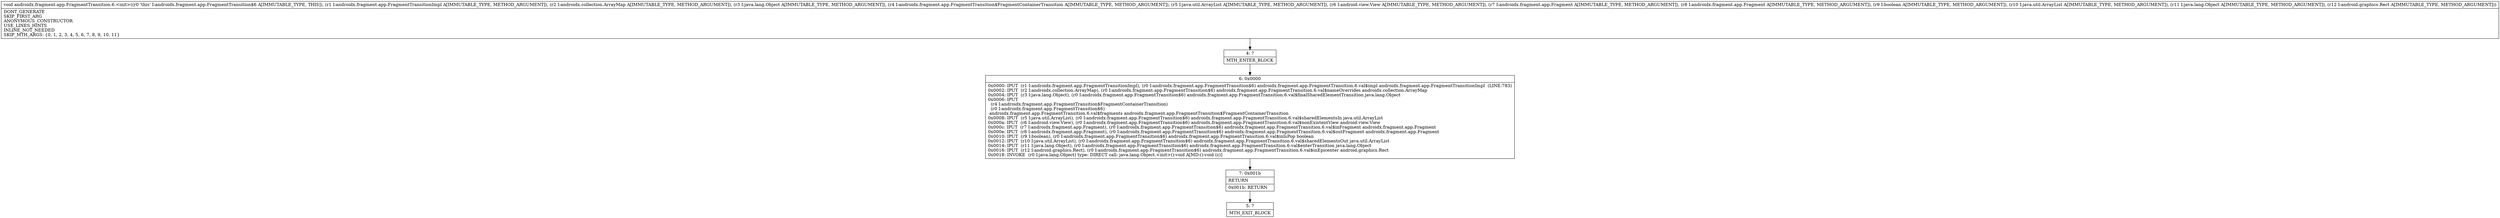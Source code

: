 digraph "CFG forandroidx.fragment.app.FragmentTransition.6.\<init\>(Landroidx\/fragment\/app\/FragmentTransitionImpl;Landroidx\/collection\/ArrayMap;Ljava\/lang\/Object;Landroidx\/fragment\/app\/FragmentTransition$FragmentContainerTransition;Ljava\/util\/ArrayList;Landroid\/view\/View;Landroidx\/fragment\/app\/Fragment;Landroidx\/fragment\/app\/Fragment;ZLjava\/util\/ArrayList;Ljava\/lang\/Object;Landroid\/graphics\/Rect;)V" {
Node_4 [shape=record,label="{4\:\ ?|MTH_ENTER_BLOCK\l}"];
Node_6 [shape=record,label="{6\:\ 0x0000|0x0000: IPUT  (r1 I:androidx.fragment.app.FragmentTransitionImpl), (r0 I:androidx.fragment.app.FragmentTransition$6) androidx.fragment.app.FragmentTransition.6.val$impl androidx.fragment.app.FragmentTransitionImpl  (LINE:783)\l0x0002: IPUT  (r2 I:androidx.collection.ArrayMap), (r0 I:androidx.fragment.app.FragmentTransition$6) androidx.fragment.app.FragmentTransition.6.val$nameOverrides androidx.collection.ArrayMap \l0x0004: IPUT  (r3 I:java.lang.Object), (r0 I:androidx.fragment.app.FragmentTransition$6) androidx.fragment.app.FragmentTransition.6.val$finalSharedElementTransition java.lang.Object \l0x0006: IPUT  \l  (r4 I:androidx.fragment.app.FragmentTransition$FragmentContainerTransition)\l  (r0 I:androidx.fragment.app.FragmentTransition$6)\l androidx.fragment.app.FragmentTransition.6.val$fragments androidx.fragment.app.FragmentTransition$FragmentContainerTransition \l0x0008: IPUT  (r5 I:java.util.ArrayList), (r0 I:androidx.fragment.app.FragmentTransition$6) androidx.fragment.app.FragmentTransition.6.val$sharedElementsIn java.util.ArrayList \l0x000a: IPUT  (r6 I:android.view.View), (r0 I:androidx.fragment.app.FragmentTransition$6) androidx.fragment.app.FragmentTransition.6.val$nonExistentView android.view.View \l0x000c: IPUT  (r7 I:androidx.fragment.app.Fragment), (r0 I:androidx.fragment.app.FragmentTransition$6) androidx.fragment.app.FragmentTransition.6.val$inFragment androidx.fragment.app.Fragment \l0x000e: IPUT  (r8 I:androidx.fragment.app.Fragment), (r0 I:androidx.fragment.app.FragmentTransition$6) androidx.fragment.app.FragmentTransition.6.val$outFragment androidx.fragment.app.Fragment \l0x0010: IPUT  (r9 I:boolean), (r0 I:androidx.fragment.app.FragmentTransition$6) androidx.fragment.app.FragmentTransition.6.val$inIsPop boolean \l0x0012: IPUT  (r10 I:java.util.ArrayList), (r0 I:androidx.fragment.app.FragmentTransition$6) androidx.fragment.app.FragmentTransition.6.val$sharedElementsOut java.util.ArrayList \l0x0014: IPUT  (r11 I:java.lang.Object), (r0 I:androidx.fragment.app.FragmentTransition$6) androidx.fragment.app.FragmentTransition.6.val$enterTransition java.lang.Object \l0x0016: IPUT  (r12 I:android.graphics.Rect), (r0 I:androidx.fragment.app.FragmentTransition$6) androidx.fragment.app.FragmentTransition.6.val$inEpicenter android.graphics.Rect \l0x0018: INVOKE  (r0 I:java.lang.Object) type: DIRECT call: java.lang.Object.\<init\>():void A[MD:():void (c)]\l}"];
Node_7 [shape=record,label="{7\:\ 0x001b|RETURN\l|0x001b: RETURN   \l}"];
Node_5 [shape=record,label="{5\:\ ?|MTH_EXIT_BLOCK\l}"];
MethodNode[shape=record,label="{void androidx.fragment.app.FragmentTransition.6.\<init\>((r0 'this' I:androidx.fragment.app.FragmentTransition$6 A[IMMUTABLE_TYPE, THIS]), (r1 I:androidx.fragment.app.FragmentTransitionImpl A[IMMUTABLE_TYPE, METHOD_ARGUMENT]), (r2 I:androidx.collection.ArrayMap A[IMMUTABLE_TYPE, METHOD_ARGUMENT]), (r3 I:java.lang.Object A[IMMUTABLE_TYPE, METHOD_ARGUMENT]), (r4 I:androidx.fragment.app.FragmentTransition$FragmentContainerTransition A[IMMUTABLE_TYPE, METHOD_ARGUMENT]), (r5 I:java.util.ArrayList A[IMMUTABLE_TYPE, METHOD_ARGUMENT]), (r6 I:android.view.View A[IMMUTABLE_TYPE, METHOD_ARGUMENT]), (r7 I:androidx.fragment.app.Fragment A[IMMUTABLE_TYPE, METHOD_ARGUMENT]), (r8 I:androidx.fragment.app.Fragment A[IMMUTABLE_TYPE, METHOD_ARGUMENT]), (r9 I:boolean A[IMMUTABLE_TYPE, METHOD_ARGUMENT]), (r10 I:java.util.ArrayList A[IMMUTABLE_TYPE, METHOD_ARGUMENT]), (r11 I:java.lang.Object A[IMMUTABLE_TYPE, METHOD_ARGUMENT]), (r12 I:android.graphics.Rect A[IMMUTABLE_TYPE, METHOD_ARGUMENT]))  | DONT_GENERATE\lSKIP_FIRST_ARG\lANONYMOUS_CONSTRUCTOR\lUSE_LINES_HINTS\lINLINE_NOT_NEEDED\lSKIP_MTH_ARGS: \{0, 1, 2, 3, 4, 5, 6, 7, 8, 9, 10, 11\}\l}"];
MethodNode -> Node_4;Node_4 -> Node_6;
Node_6 -> Node_7;
Node_7 -> Node_5;
}

